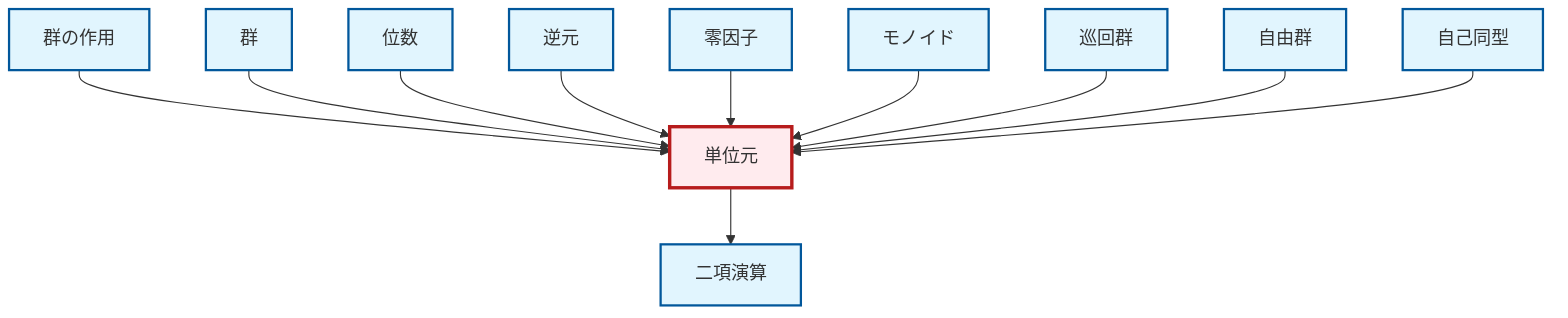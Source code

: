 graph TD
    classDef definition fill:#e1f5fe,stroke:#01579b,stroke-width:2px
    classDef theorem fill:#f3e5f5,stroke:#4a148c,stroke-width:2px
    classDef axiom fill:#fff3e0,stroke:#e65100,stroke-width:2px
    classDef example fill:#e8f5e9,stroke:#1b5e20,stroke-width:2px
    classDef current fill:#ffebee,stroke:#b71c1c,stroke-width:3px
    def-cyclic-group["巡回群"]:::definition
    def-order["位数"]:::definition
    def-group["群"]:::definition
    def-binary-operation["二項演算"]:::definition
    def-zero-divisor["零因子"]:::definition
    def-monoid["モノイド"]:::definition
    def-automorphism["自己同型"]:::definition
    def-group-action["群の作用"]:::definition
    def-inverse-element["逆元"]:::definition
    def-identity-element["単位元"]:::definition
    def-free-group["自由群"]:::definition
    def-group-action --> def-identity-element
    def-group --> def-identity-element
    def-order --> def-identity-element
    def-inverse-element --> def-identity-element
    def-zero-divisor --> def-identity-element
    def-monoid --> def-identity-element
    def-cyclic-group --> def-identity-element
    def-identity-element --> def-binary-operation
    def-free-group --> def-identity-element
    def-automorphism --> def-identity-element
    class def-identity-element current